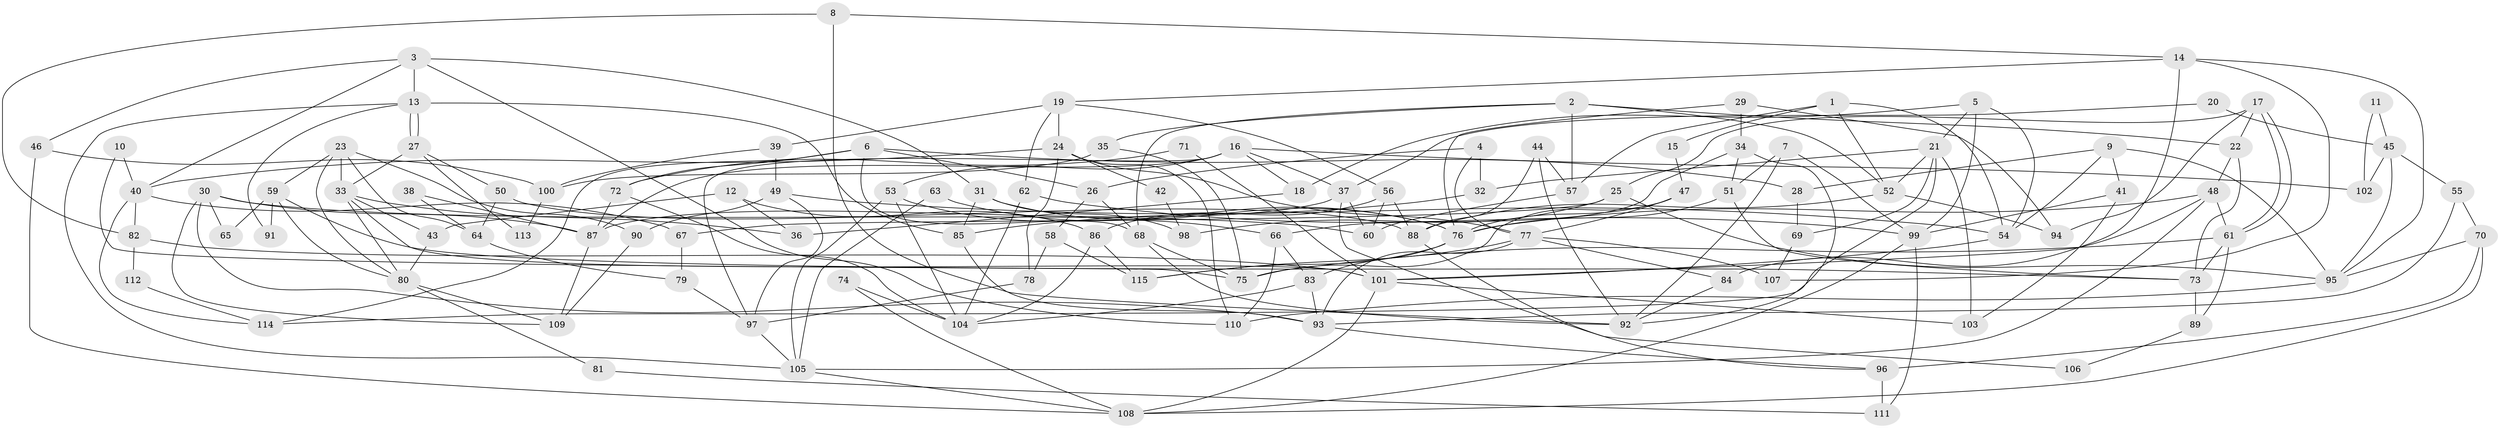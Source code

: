 // Generated by graph-tools (version 1.1) at 2025/02/03/09/25 03:02:09]
// undirected, 115 vertices, 230 edges
graph export_dot {
graph [start="1"]
  node [color=gray90,style=filled];
  1;
  2;
  3;
  4;
  5;
  6;
  7;
  8;
  9;
  10;
  11;
  12;
  13;
  14;
  15;
  16;
  17;
  18;
  19;
  20;
  21;
  22;
  23;
  24;
  25;
  26;
  27;
  28;
  29;
  30;
  31;
  32;
  33;
  34;
  35;
  36;
  37;
  38;
  39;
  40;
  41;
  42;
  43;
  44;
  45;
  46;
  47;
  48;
  49;
  50;
  51;
  52;
  53;
  54;
  55;
  56;
  57;
  58;
  59;
  60;
  61;
  62;
  63;
  64;
  65;
  66;
  67;
  68;
  69;
  70;
  71;
  72;
  73;
  74;
  75;
  76;
  77;
  78;
  79;
  80;
  81;
  82;
  83;
  84;
  85;
  86;
  87;
  88;
  89;
  90;
  91;
  92;
  93;
  94;
  95;
  96;
  97;
  98;
  99;
  100;
  101;
  102;
  103;
  104;
  105;
  106;
  107;
  108;
  109;
  110;
  111;
  112;
  113;
  114;
  115;
  1 -- 52;
  1 -- 54;
  1 -- 15;
  1 -- 57;
  2 -- 57;
  2 -- 22;
  2 -- 35;
  2 -- 52;
  2 -- 68;
  3 -- 31;
  3 -- 110;
  3 -- 13;
  3 -- 40;
  3 -- 46;
  4 -- 26;
  4 -- 77;
  4 -- 32;
  5 -- 21;
  5 -- 54;
  5 -- 18;
  5 -- 99;
  6 -- 68;
  6 -- 114;
  6 -- 26;
  6 -- 28;
  6 -- 72;
  7 -- 92;
  7 -- 99;
  7 -- 51;
  8 -- 92;
  8 -- 14;
  8 -- 82;
  9 -- 95;
  9 -- 54;
  9 -- 28;
  9 -- 41;
  10 -- 40;
  10 -- 75;
  11 -- 45;
  11 -- 102;
  12 -- 36;
  12 -- 86;
  12 -- 43;
  13 -- 27;
  13 -- 27;
  13 -- 85;
  13 -- 91;
  13 -- 105;
  14 -- 19;
  14 -- 107;
  14 -- 84;
  14 -- 95;
  15 -- 47;
  16 -- 53;
  16 -- 97;
  16 -- 18;
  16 -- 37;
  16 -- 87;
  16 -- 102;
  17 -- 61;
  17 -- 61;
  17 -- 25;
  17 -- 22;
  17 -- 94;
  18 -- 36;
  19 -- 56;
  19 -- 24;
  19 -- 39;
  19 -- 62;
  20 -- 37;
  20 -- 45;
  21 -- 52;
  21 -- 32;
  21 -- 69;
  21 -- 103;
  21 -- 114;
  22 -- 73;
  22 -- 48;
  23 -- 33;
  23 -- 59;
  23 -- 64;
  23 -- 80;
  23 -- 90;
  24 -- 40;
  24 -- 78;
  24 -- 42;
  24 -- 77;
  24 -- 110;
  25 -- 95;
  25 -- 67;
  25 -- 98;
  26 -- 68;
  26 -- 58;
  27 -- 33;
  27 -- 50;
  27 -- 113;
  28 -- 69;
  29 -- 76;
  29 -- 34;
  29 -- 94;
  30 -- 93;
  30 -- 87;
  30 -- 60;
  30 -- 65;
  30 -- 109;
  31 -- 76;
  31 -- 85;
  31 -- 98;
  32 -- 85;
  33 -- 80;
  33 -- 43;
  33 -- 36;
  33 -- 101;
  34 -- 51;
  34 -- 66;
  34 -- 92;
  35 -- 75;
  35 -- 100;
  37 -- 87;
  37 -- 60;
  37 -- 106;
  38 -- 87;
  38 -- 64;
  39 -- 100;
  39 -- 49;
  40 -- 82;
  40 -- 67;
  40 -- 114;
  41 -- 103;
  41 -- 99;
  42 -- 98;
  43 -- 80;
  44 -- 57;
  44 -- 92;
  44 -- 88;
  45 -- 95;
  45 -- 55;
  45 -- 102;
  46 -- 108;
  46 -- 100;
  47 -- 77;
  47 -- 75;
  47 -- 76;
  48 -- 105;
  48 -- 61;
  48 -- 76;
  48 -- 101;
  49 -- 90;
  49 -- 54;
  49 -- 97;
  50 -- 88;
  50 -- 64;
  51 -- 76;
  51 -- 73;
  52 -- 94;
  52 -- 88;
  53 -- 105;
  53 -- 66;
  53 -- 104;
  54 -- 101;
  55 -- 93;
  55 -- 70;
  56 -- 88;
  56 -- 60;
  56 -- 86;
  57 -- 60;
  58 -- 115;
  58 -- 78;
  59 -- 73;
  59 -- 80;
  59 -- 65;
  59 -- 91;
  61 -- 73;
  61 -- 75;
  61 -- 89;
  62 -- 99;
  62 -- 104;
  63 -- 76;
  63 -- 105;
  64 -- 79;
  66 -- 110;
  66 -- 83;
  67 -- 79;
  68 -- 92;
  68 -- 75;
  69 -- 107;
  70 -- 108;
  70 -- 96;
  70 -- 95;
  71 -- 101;
  71 -- 72;
  72 -- 104;
  72 -- 87;
  73 -- 89;
  74 -- 104;
  74 -- 108;
  76 -- 83;
  76 -- 115;
  77 -- 115;
  77 -- 84;
  77 -- 93;
  77 -- 107;
  78 -- 97;
  79 -- 97;
  80 -- 109;
  80 -- 81;
  81 -- 111;
  82 -- 101;
  82 -- 112;
  83 -- 104;
  83 -- 93;
  84 -- 92;
  85 -- 93;
  86 -- 104;
  86 -- 115;
  87 -- 109;
  88 -- 96;
  89 -- 106;
  90 -- 109;
  93 -- 96;
  95 -- 110;
  96 -- 111;
  97 -- 105;
  99 -- 108;
  99 -- 111;
  100 -- 113;
  101 -- 103;
  101 -- 108;
  105 -- 108;
  112 -- 114;
}
